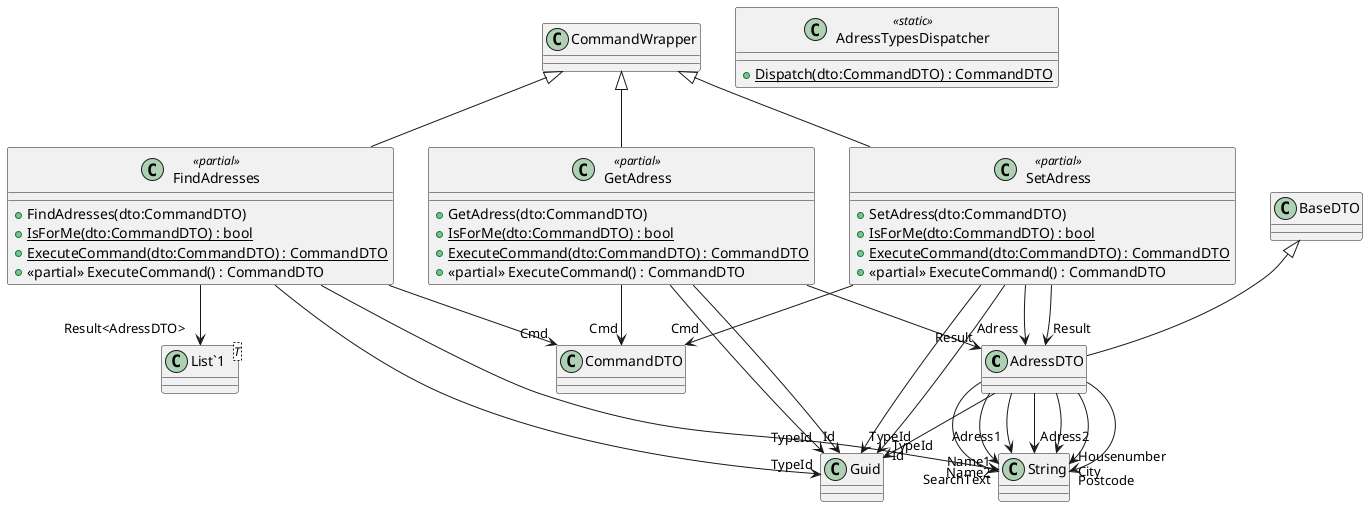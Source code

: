@startuml
class AdressDTO {
}
class FindAdresses <<partial>> {
    + FindAdresses(dto:CommandDTO)
    + {static} IsForMe(dto:CommandDTO) : bool
    + {static} ExecuteCommand(dto:CommandDTO) : CommandDTO
    + <<partial>> ExecuteCommand() : CommandDTO
}
class GetAdress <<partial>> {
    + GetAdress(dto:CommandDTO)
    + {static} IsForMe(dto:CommandDTO) : bool
    + {static} ExecuteCommand(dto:CommandDTO) : CommandDTO
    + <<partial>> ExecuteCommand() : CommandDTO
}
class SetAdress <<partial>> {
    + SetAdress(dto:CommandDTO)
    + {static} IsForMe(dto:CommandDTO) : bool
    + {static} ExecuteCommand(dto:CommandDTO) : CommandDTO
    + <<partial>> ExecuteCommand() : CommandDTO
}
class AdressTypesDispatcher <<static>> {
    + {static} Dispatch(dto:CommandDTO) : CommandDTO
}
class "List`1"<T> {
}
BaseDTO <|-- AdressDTO
AdressDTO --> "TypeId" Guid
AdressDTO --> "Name1" String
AdressDTO --> "Name2" String
AdressDTO --> "Adress1" String
AdressDTO --> "Adress2" String
AdressDTO --> "Housenumber" String
AdressDTO --> "City" String
AdressDTO --> "Postcode" String
CommandWrapper <|-- FindAdresses
FindAdresses --> "TypeId" Guid
FindAdresses --> "Cmd" CommandDTO
FindAdresses --> "SearchText" String
FindAdresses --> "Result<AdressDTO>" "List`1"
CommandWrapper <|-- GetAdress
GetAdress --> "TypeId" Guid
GetAdress --> "Cmd" CommandDTO
GetAdress --> "Id" Guid
GetAdress --> "Result" AdressDTO
CommandWrapper <|-- SetAdress
SetAdress --> "TypeId" Guid
SetAdress --> "Cmd" CommandDTO
SetAdress --> "Id" Guid
SetAdress --> "Adress" AdressDTO
SetAdress --> "Result" AdressDTO
@enduml
